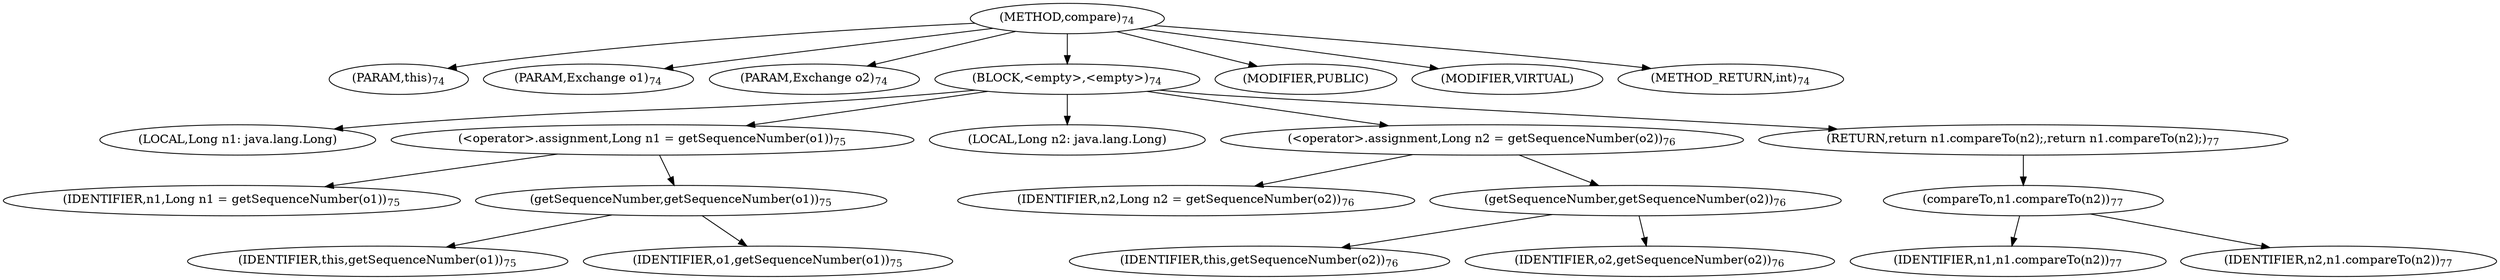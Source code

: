 digraph "compare" {  
"151" [label = <(METHOD,compare)<SUB>74</SUB>> ]
"12" [label = <(PARAM,this)<SUB>74</SUB>> ]
"152" [label = <(PARAM,Exchange o1)<SUB>74</SUB>> ]
"153" [label = <(PARAM,Exchange o2)<SUB>74</SUB>> ]
"154" [label = <(BLOCK,&lt;empty&gt;,&lt;empty&gt;)<SUB>74</SUB>> ]
"155" [label = <(LOCAL,Long n1: java.lang.Long)> ]
"156" [label = <(&lt;operator&gt;.assignment,Long n1 = getSequenceNumber(o1))<SUB>75</SUB>> ]
"157" [label = <(IDENTIFIER,n1,Long n1 = getSequenceNumber(o1))<SUB>75</SUB>> ]
"158" [label = <(getSequenceNumber,getSequenceNumber(o1))<SUB>75</SUB>> ]
"11" [label = <(IDENTIFIER,this,getSequenceNumber(o1))<SUB>75</SUB>> ]
"159" [label = <(IDENTIFIER,o1,getSequenceNumber(o1))<SUB>75</SUB>> ]
"160" [label = <(LOCAL,Long n2: java.lang.Long)> ]
"161" [label = <(&lt;operator&gt;.assignment,Long n2 = getSequenceNumber(o2))<SUB>76</SUB>> ]
"162" [label = <(IDENTIFIER,n2,Long n2 = getSequenceNumber(o2))<SUB>76</SUB>> ]
"163" [label = <(getSequenceNumber,getSequenceNumber(o2))<SUB>76</SUB>> ]
"13" [label = <(IDENTIFIER,this,getSequenceNumber(o2))<SUB>76</SUB>> ]
"164" [label = <(IDENTIFIER,o2,getSequenceNumber(o2))<SUB>76</SUB>> ]
"165" [label = <(RETURN,return n1.compareTo(n2);,return n1.compareTo(n2);)<SUB>77</SUB>> ]
"166" [label = <(compareTo,n1.compareTo(n2))<SUB>77</SUB>> ]
"167" [label = <(IDENTIFIER,n1,n1.compareTo(n2))<SUB>77</SUB>> ]
"168" [label = <(IDENTIFIER,n2,n1.compareTo(n2))<SUB>77</SUB>> ]
"169" [label = <(MODIFIER,PUBLIC)> ]
"170" [label = <(MODIFIER,VIRTUAL)> ]
"171" [label = <(METHOD_RETURN,int)<SUB>74</SUB>> ]
  "151" -> "12" 
  "151" -> "152" 
  "151" -> "153" 
  "151" -> "154" 
  "151" -> "169" 
  "151" -> "170" 
  "151" -> "171" 
  "154" -> "155" 
  "154" -> "156" 
  "154" -> "160" 
  "154" -> "161" 
  "154" -> "165" 
  "156" -> "157" 
  "156" -> "158" 
  "158" -> "11" 
  "158" -> "159" 
  "161" -> "162" 
  "161" -> "163" 
  "163" -> "13" 
  "163" -> "164" 
  "165" -> "166" 
  "166" -> "167" 
  "166" -> "168" 
}
